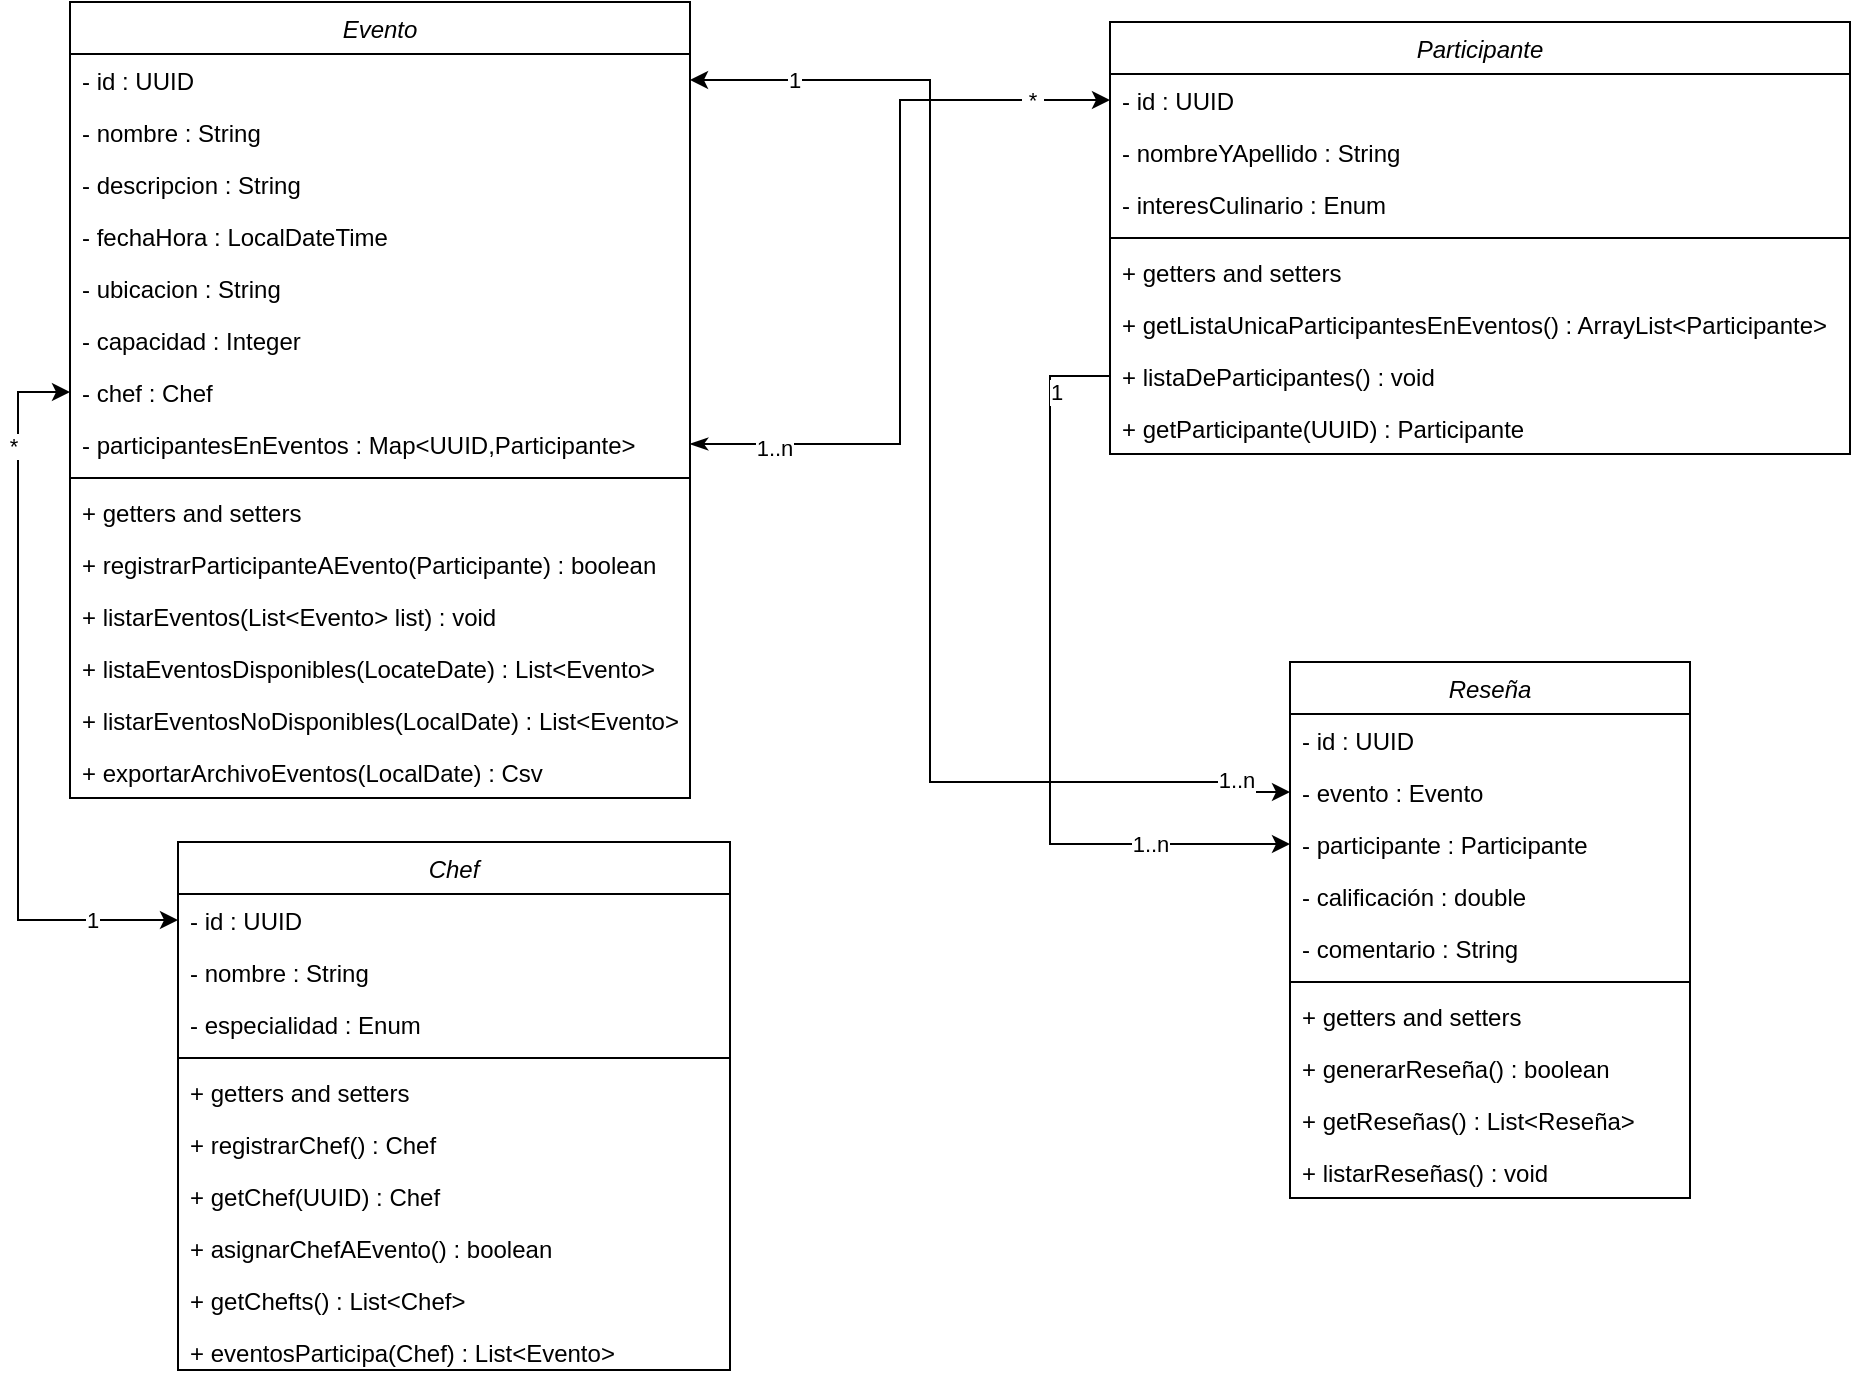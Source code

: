 <mxfile version="23.1.5" type="device">
  <diagram id="C5RBs43oDa-KdzZeNtuy" name="Page-1">
    <mxGraphModel dx="954" dy="590" grid="1" gridSize="10" guides="1" tooltips="1" connect="1" arrows="1" fold="1" page="1" pageScale="1" pageWidth="827" pageHeight="1169" math="0" shadow="0">
      <root>
        <mxCell id="WIyWlLk6GJQsqaUBKTNV-0" />
        <mxCell id="WIyWlLk6GJQsqaUBKTNV-1" parent="WIyWlLk6GJQsqaUBKTNV-0" />
        <mxCell id="zkfFHV4jXpPFQw0GAbJ--0" value="Chef" style="swimlane;fontStyle=2;align=center;verticalAlign=top;childLayout=stackLayout;horizontal=1;startSize=26;horizontalStack=0;resizeParent=1;resizeLast=0;collapsible=1;marginBottom=0;rounded=0;shadow=0;strokeWidth=1;" parent="WIyWlLk6GJQsqaUBKTNV-1" vertex="1">
          <mxGeometry x="114" y="720" width="276" height="264" as="geometry">
            <mxRectangle x="230" y="140" width="160" height="26" as="alternateBounds" />
          </mxGeometry>
        </mxCell>
        <mxCell id="zkfFHV4jXpPFQw0GAbJ--1" value="- id : UUID" style="text;align=left;verticalAlign=top;spacingLeft=4;spacingRight=4;overflow=hidden;rotatable=0;points=[[0,0.5],[1,0.5]];portConstraint=eastwest;" parent="zkfFHV4jXpPFQw0GAbJ--0" vertex="1">
          <mxGeometry y="26" width="276" height="26" as="geometry" />
        </mxCell>
        <mxCell id="KGZuncBPhr11wPIyPdsB-3" value="- nombre : String" style="text;align=left;verticalAlign=top;spacingLeft=4;spacingRight=4;overflow=hidden;rotatable=0;points=[[0,0.5],[1,0.5]];portConstraint=eastwest;" parent="zkfFHV4jXpPFQw0GAbJ--0" vertex="1">
          <mxGeometry y="52" width="276" height="26" as="geometry" />
        </mxCell>
        <mxCell id="KGZuncBPhr11wPIyPdsB-2" value="- especialidad : Enum" style="text;align=left;verticalAlign=top;spacingLeft=4;spacingRight=4;overflow=hidden;rotatable=0;points=[[0,0.5],[1,0.5]];portConstraint=eastwest;" parent="zkfFHV4jXpPFQw0GAbJ--0" vertex="1">
          <mxGeometry y="78" width="276" height="26" as="geometry" />
        </mxCell>
        <mxCell id="zkfFHV4jXpPFQw0GAbJ--4" value="" style="line;html=1;strokeWidth=1;align=left;verticalAlign=middle;spacingTop=-1;spacingLeft=3;spacingRight=3;rotatable=0;labelPosition=right;points=[];portConstraint=eastwest;" parent="zkfFHV4jXpPFQw0GAbJ--0" vertex="1">
          <mxGeometry y="104" width="276" height="8" as="geometry" />
        </mxCell>
        <mxCell id="zkfFHV4jXpPFQw0GAbJ--5" value="+ getters and setters" style="text;align=left;verticalAlign=top;spacingLeft=4;spacingRight=4;overflow=hidden;rotatable=0;points=[[0,0.5],[1,0.5]];portConstraint=eastwest;" parent="zkfFHV4jXpPFQw0GAbJ--0" vertex="1">
          <mxGeometry y="112" width="276" height="26" as="geometry" />
        </mxCell>
        <mxCell id="-o95lom4peiF-2TDfs_D-2" value="+ registrarChef() : Chef" style="text;align=left;verticalAlign=top;spacingLeft=4;spacingRight=4;overflow=hidden;rotatable=0;points=[[0,0.5],[1,0.5]];portConstraint=eastwest;" vertex="1" parent="zkfFHV4jXpPFQw0GAbJ--0">
          <mxGeometry y="138" width="276" height="26" as="geometry" />
        </mxCell>
        <mxCell id="-o95lom4peiF-2TDfs_D-7" value="+ getChef(UUID) : Chef" style="text;align=left;verticalAlign=top;spacingLeft=4;spacingRight=4;overflow=hidden;rotatable=0;points=[[0,0.5],[1,0.5]];portConstraint=eastwest;" vertex="1" parent="zkfFHV4jXpPFQw0GAbJ--0">
          <mxGeometry y="164" width="276" height="26" as="geometry" />
        </mxCell>
        <mxCell id="-o95lom4peiF-2TDfs_D-3" value="+ asignarChefAEvento() : boolean" style="text;align=left;verticalAlign=top;spacingLeft=4;spacingRight=4;overflow=hidden;rotatable=0;points=[[0,0.5],[1,0.5]];portConstraint=eastwest;" vertex="1" parent="zkfFHV4jXpPFQw0GAbJ--0">
          <mxGeometry y="190" width="276" height="26" as="geometry" />
        </mxCell>
        <mxCell id="-o95lom4peiF-2TDfs_D-5" value="+ getChefts() : List&lt;Chef&gt;" style="text;align=left;verticalAlign=top;spacingLeft=4;spacingRight=4;overflow=hidden;rotatable=0;points=[[0,0.5],[1,0.5]];portConstraint=eastwest;" vertex="1" parent="zkfFHV4jXpPFQw0GAbJ--0">
          <mxGeometry y="216" width="276" height="26" as="geometry" />
        </mxCell>
        <mxCell id="-o95lom4peiF-2TDfs_D-0" value="+ eventosParticipa(Chef) : List&lt;Evento&gt;" style="text;align=left;verticalAlign=top;spacingLeft=4;spacingRight=4;overflow=hidden;rotatable=0;points=[[0,0.5],[1,0.5]];portConstraint=eastwest;" vertex="1" parent="zkfFHV4jXpPFQw0GAbJ--0">
          <mxGeometry y="242" width="276" height="22" as="geometry" />
        </mxCell>
        <mxCell id="L-wcOWw1PUIB1mRJXQNM-1" value="Evento" style="swimlane;fontStyle=2;align=center;verticalAlign=top;childLayout=stackLayout;horizontal=1;startSize=26;horizontalStack=0;resizeParent=1;resizeLast=0;collapsible=1;marginBottom=0;rounded=0;shadow=0;strokeWidth=1;" parent="WIyWlLk6GJQsqaUBKTNV-1" vertex="1">
          <mxGeometry x="60" y="300" width="310" height="398" as="geometry">
            <mxRectangle x="230" y="140" width="160" height="26" as="alternateBounds" />
          </mxGeometry>
        </mxCell>
        <mxCell id="L-wcOWw1PUIB1mRJXQNM-2" value="- id : UUID" style="text;align=left;verticalAlign=top;spacingLeft=4;spacingRight=4;overflow=hidden;rotatable=0;points=[[0,0.5],[1,0.5]];portConstraint=eastwest;" parent="L-wcOWw1PUIB1mRJXQNM-1" vertex="1">
          <mxGeometry y="26" width="310" height="26" as="geometry" />
        </mxCell>
        <mxCell id="L-wcOWw1PUIB1mRJXQNM-10" value="- nombre : String" style="text;align=left;verticalAlign=top;spacingLeft=4;spacingRight=4;overflow=hidden;rotatable=0;points=[[0,0.5],[1,0.5]];portConstraint=eastwest;" parent="L-wcOWw1PUIB1mRJXQNM-1" vertex="1">
          <mxGeometry y="52" width="310" height="26" as="geometry" />
        </mxCell>
        <mxCell id="L-wcOWw1PUIB1mRJXQNM-9" value="- descripcion : String" style="text;align=left;verticalAlign=top;spacingLeft=4;spacingRight=4;overflow=hidden;rotatable=0;points=[[0,0.5],[1,0.5]];portConstraint=eastwest;" parent="L-wcOWw1PUIB1mRJXQNM-1" vertex="1">
          <mxGeometry y="78" width="310" height="26" as="geometry" />
        </mxCell>
        <mxCell id="L-wcOWw1PUIB1mRJXQNM-11" value="- fechaHora : LocalDateTime" style="text;align=left;verticalAlign=top;spacingLeft=4;spacingRight=4;overflow=hidden;rotatable=0;points=[[0,0.5],[1,0.5]];portConstraint=eastwest;" parent="L-wcOWw1PUIB1mRJXQNM-1" vertex="1">
          <mxGeometry y="104" width="310" height="26" as="geometry" />
        </mxCell>
        <mxCell id="L-wcOWw1PUIB1mRJXQNM-12" value="- ubicacion : String" style="text;align=left;verticalAlign=top;spacingLeft=4;spacingRight=4;overflow=hidden;rotatable=0;points=[[0,0.5],[1,0.5]];portConstraint=eastwest;" parent="L-wcOWw1PUIB1mRJXQNM-1" vertex="1">
          <mxGeometry y="130" width="310" height="26" as="geometry" />
        </mxCell>
        <mxCell id="L-wcOWw1PUIB1mRJXQNM-13" value="- capacidad : Integer" style="text;align=left;verticalAlign=top;spacingLeft=4;spacingRight=4;overflow=hidden;rotatable=0;points=[[0,0.5],[1,0.5]];portConstraint=eastwest;" parent="L-wcOWw1PUIB1mRJXQNM-1" vertex="1">
          <mxGeometry y="156" width="310" height="26" as="geometry" />
        </mxCell>
        <mxCell id="L-wcOWw1PUIB1mRJXQNM-14" value="- chef : Chef" style="text;align=left;verticalAlign=top;spacingLeft=4;spacingRight=4;overflow=hidden;rotatable=0;points=[[0,0.5],[1,0.5]];portConstraint=eastwest;" parent="L-wcOWw1PUIB1mRJXQNM-1" vertex="1">
          <mxGeometry y="182" width="310" height="26" as="geometry" />
        </mxCell>
        <mxCell id="SYPBV0uicCHIOYa86j9V-1" value="- participantesEnEventos : Map&lt;UUID,Participante&gt;" style="text;align=left;verticalAlign=top;spacingLeft=4;spacingRight=4;overflow=hidden;rotatable=0;points=[[0,0.5],[1,0.5]];portConstraint=eastwest;" parent="L-wcOWw1PUIB1mRJXQNM-1" vertex="1">
          <mxGeometry y="208" width="310" height="26" as="geometry" />
        </mxCell>
        <mxCell id="L-wcOWw1PUIB1mRJXQNM-3" value="" style="line;html=1;strokeWidth=1;align=left;verticalAlign=middle;spacingTop=-1;spacingLeft=3;spacingRight=3;rotatable=0;labelPosition=right;points=[];portConstraint=eastwest;" parent="L-wcOWw1PUIB1mRJXQNM-1" vertex="1">
          <mxGeometry y="234" width="310" height="8" as="geometry" />
        </mxCell>
        <mxCell id="L-wcOWw1PUIB1mRJXQNM-4" value="+ getters and setters" style="text;align=left;verticalAlign=top;spacingLeft=4;spacingRight=4;overflow=hidden;rotatable=0;points=[[0,0.5],[1,0.5]];portConstraint=eastwest;" parent="L-wcOWw1PUIB1mRJXQNM-1" vertex="1">
          <mxGeometry y="242" width="310" height="26" as="geometry" />
        </mxCell>
        <mxCell id="-o95lom4peiF-2TDfs_D-1" value="+ registrarParticipanteAEvento(Participante) : boolean" style="text;align=left;verticalAlign=top;spacingLeft=4;spacingRight=4;overflow=hidden;rotatable=0;points=[[0,0.5],[1,0.5]];portConstraint=eastwest;" vertex="1" parent="L-wcOWw1PUIB1mRJXQNM-1">
          <mxGeometry y="268" width="310" height="26" as="geometry" />
        </mxCell>
        <mxCell id="-o95lom4peiF-2TDfs_D-37" value="+ listarEventos(List&lt;Evento&gt; list) : void" style="text;align=left;verticalAlign=top;spacingLeft=4;spacingRight=4;overflow=hidden;rotatable=0;points=[[0,0.5],[1,0.5]];portConstraint=eastwest;" vertex="1" parent="L-wcOWw1PUIB1mRJXQNM-1">
          <mxGeometry y="294" width="310" height="26" as="geometry" />
        </mxCell>
        <mxCell id="-o95lom4peiF-2TDfs_D-33" value="+ listaEventosDisponibles(LocateDate) : List&lt;Evento&gt;" style="text;align=left;verticalAlign=top;spacingLeft=4;spacingRight=4;overflow=hidden;rotatable=0;points=[[0,0.5],[1,0.5]];portConstraint=eastwest;" vertex="1" parent="L-wcOWw1PUIB1mRJXQNM-1">
          <mxGeometry y="320" width="310" height="26" as="geometry" />
        </mxCell>
        <mxCell id="-o95lom4peiF-2TDfs_D-35" value="+ listarEventosNoDisponibles(LocalDate) : List&lt;Evento&gt;" style="text;align=left;verticalAlign=top;spacingLeft=4;spacingRight=4;overflow=hidden;rotatable=0;points=[[0,0.5],[1,0.5]];portConstraint=eastwest;" vertex="1" parent="L-wcOWw1PUIB1mRJXQNM-1">
          <mxGeometry y="346" width="310" height="26" as="geometry" />
        </mxCell>
        <mxCell id="0cnOEByZw1m67d4b2Y_T-19" value="+ exportarArchivoEventos(LocalDate) : Csv" style="text;align=left;verticalAlign=top;spacingLeft=4;spacingRight=4;overflow=hidden;rotatable=0;points=[[0,0.5],[1,0.5]];portConstraint=eastwest;" parent="L-wcOWw1PUIB1mRJXQNM-1" vertex="1">
          <mxGeometry y="372" width="310" height="26" as="geometry" />
        </mxCell>
        <mxCell id="L-wcOWw1PUIB1mRJXQNM-5" value="Participante" style="swimlane;fontStyle=2;align=center;verticalAlign=top;childLayout=stackLayout;horizontal=1;startSize=26;horizontalStack=0;resizeParent=1;resizeLast=0;collapsible=1;marginBottom=0;rounded=0;shadow=0;strokeWidth=1;" parent="WIyWlLk6GJQsqaUBKTNV-1" vertex="1">
          <mxGeometry x="580" y="310" width="370" height="216" as="geometry">
            <mxRectangle x="230" y="140" width="160" height="26" as="alternateBounds" />
          </mxGeometry>
        </mxCell>
        <mxCell id="L-wcOWw1PUIB1mRJXQNM-6" value="- id : UUID" style="text;align=left;verticalAlign=top;spacingLeft=4;spacingRight=4;overflow=hidden;rotatable=0;points=[[0,0.5],[1,0.5]];portConstraint=eastwest;" parent="L-wcOWw1PUIB1mRJXQNM-5" vertex="1">
          <mxGeometry y="26" width="370" height="26" as="geometry" />
        </mxCell>
        <mxCell id="L-wcOWw1PUIB1mRJXQNM-18" value="- nombreYApellido : String" style="text;align=left;verticalAlign=top;spacingLeft=4;spacingRight=4;overflow=hidden;rotatable=0;points=[[0,0.5],[1,0.5]];portConstraint=eastwest;" parent="L-wcOWw1PUIB1mRJXQNM-5" vertex="1">
          <mxGeometry y="52" width="370" height="26" as="geometry" />
        </mxCell>
        <mxCell id="L-wcOWw1PUIB1mRJXQNM-17" value="- interesCulinario : Enum" style="text;align=left;verticalAlign=top;spacingLeft=4;spacingRight=4;overflow=hidden;rotatable=0;points=[[0,0.5],[1,0.5]];portConstraint=eastwest;" parent="L-wcOWw1PUIB1mRJXQNM-5" vertex="1">
          <mxGeometry y="78" width="370" height="26" as="geometry" />
        </mxCell>
        <mxCell id="L-wcOWw1PUIB1mRJXQNM-7" value="" style="line;html=1;strokeWidth=1;align=left;verticalAlign=middle;spacingTop=-1;spacingLeft=3;spacingRight=3;rotatable=0;labelPosition=right;points=[];portConstraint=eastwest;" parent="L-wcOWw1PUIB1mRJXQNM-5" vertex="1">
          <mxGeometry y="104" width="370" height="8" as="geometry" />
        </mxCell>
        <mxCell id="L-wcOWw1PUIB1mRJXQNM-8" value="+ getters and setters" style="text;align=left;verticalAlign=top;spacingLeft=4;spacingRight=4;overflow=hidden;rotatable=0;points=[[0,0.5],[1,0.5]];portConstraint=eastwest;" parent="L-wcOWw1PUIB1mRJXQNM-5" vertex="1">
          <mxGeometry y="112" width="370" height="26" as="geometry" />
        </mxCell>
        <mxCell id="-o95lom4peiF-2TDfs_D-22" value="+ getListaUnicaParticipantesEnEventos() : ArrayList&lt;Participante&gt;" style="text;align=left;verticalAlign=top;spacingLeft=4;spacingRight=4;overflow=hidden;rotatable=0;points=[[0,0.5],[1,0.5]];portConstraint=eastwest;" vertex="1" parent="L-wcOWw1PUIB1mRJXQNM-5">
          <mxGeometry y="138" width="370" height="26" as="geometry" />
        </mxCell>
        <mxCell id="-o95lom4peiF-2TDfs_D-31" value="+ listaDeParticipantes() : void" style="text;align=left;verticalAlign=top;spacingLeft=4;spacingRight=4;overflow=hidden;rotatable=0;points=[[0,0.5],[1,0.5]];portConstraint=eastwest;" vertex="1" parent="L-wcOWw1PUIB1mRJXQNM-5">
          <mxGeometry y="164" width="370" height="26" as="geometry" />
        </mxCell>
        <mxCell id="-o95lom4peiF-2TDfs_D-24" value="+ getParticipante(UUID) : Participante" style="text;align=left;verticalAlign=top;spacingLeft=4;spacingRight=4;overflow=hidden;rotatable=0;points=[[0,0.5],[1,0.5]];portConstraint=eastwest;" vertex="1" parent="L-wcOWw1PUIB1mRJXQNM-5">
          <mxGeometry y="190" width="370" height="26" as="geometry" />
        </mxCell>
        <mxCell id="KGZuncBPhr11wPIyPdsB-4" value="Reseña" style="swimlane;fontStyle=2;align=center;verticalAlign=top;childLayout=stackLayout;horizontal=1;startSize=26;horizontalStack=0;resizeParent=1;resizeLast=0;collapsible=1;marginBottom=0;rounded=0;shadow=0;strokeWidth=1;" parent="WIyWlLk6GJQsqaUBKTNV-1" vertex="1">
          <mxGeometry x="670" y="630" width="200" height="268" as="geometry">
            <mxRectangle x="230" y="140" width="160" height="26" as="alternateBounds" />
          </mxGeometry>
        </mxCell>
        <mxCell id="KGZuncBPhr11wPIyPdsB-5" value="- id : UUID" style="text;align=left;verticalAlign=top;spacingLeft=4;spacingRight=4;overflow=hidden;rotatable=0;points=[[0,0.5],[1,0.5]];portConstraint=eastwest;" parent="KGZuncBPhr11wPIyPdsB-4" vertex="1">
          <mxGeometry y="26" width="200" height="26" as="geometry" />
        </mxCell>
        <mxCell id="KGZuncBPhr11wPIyPdsB-6" value="- evento : Evento" style="text;align=left;verticalAlign=top;spacingLeft=4;spacingRight=4;overflow=hidden;rotatable=0;points=[[0,0.5],[1,0.5]];portConstraint=eastwest;" parent="KGZuncBPhr11wPIyPdsB-4" vertex="1">
          <mxGeometry y="52" width="200" height="26" as="geometry" />
        </mxCell>
        <mxCell id="KGZuncBPhr11wPIyPdsB-7" value="- participante : Participante" style="text;align=left;verticalAlign=top;spacingLeft=4;spacingRight=4;overflow=hidden;rotatable=0;points=[[0,0.5],[1,0.5]];portConstraint=eastwest;" parent="KGZuncBPhr11wPIyPdsB-4" vertex="1">
          <mxGeometry y="78" width="200" height="26" as="geometry" />
        </mxCell>
        <mxCell id="KGZuncBPhr11wPIyPdsB-8" value="- calificación : double" style="text;align=left;verticalAlign=top;spacingLeft=4;spacingRight=4;overflow=hidden;rotatable=0;points=[[0,0.5],[1,0.5]];portConstraint=eastwest;" parent="KGZuncBPhr11wPIyPdsB-4" vertex="1">
          <mxGeometry y="104" width="200" height="26" as="geometry" />
        </mxCell>
        <mxCell id="KGZuncBPhr11wPIyPdsB-11" value="- comentario : String" style="text;align=left;verticalAlign=top;spacingLeft=4;spacingRight=4;overflow=hidden;rotatable=0;points=[[0,0.5],[1,0.5]];portConstraint=eastwest;" parent="KGZuncBPhr11wPIyPdsB-4" vertex="1">
          <mxGeometry y="130" width="200" height="26" as="geometry" />
        </mxCell>
        <mxCell id="KGZuncBPhr11wPIyPdsB-9" value="" style="line;html=1;strokeWidth=1;align=left;verticalAlign=middle;spacingTop=-1;spacingLeft=3;spacingRight=3;rotatable=0;labelPosition=right;points=[];portConstraint=eastwest;" parent="KGZuncBPhr11wPIyPdsB-4" vertex="1">
          <mxGeometry y="156" width="200" height="8" as="geometry" />
        </mxCell>
        <mxCell id="KGZuncBPhr11wPIyPdsB-10" value="+ getters and setters" style="text;align=left;verticalAlign=top;spacingLeft=4;spacingRight=4;overflow=hidden;rotatable=0;points=[[0,0.5],[1,0.5]];portConstraint=eastwest;" parent="KGZuncBPhr11wPIyPdsB-4" vertex="1">
          <mxGeometry y="164" width="200" height="26" as="geometry" />
        </mxCell>
        <mxCell id="0cnOEByZw1m67d4b2Y_T-16" value="+ generarReseña() : boolean" style="text;align=left;verticalAlign=top;spacingLeft=4;spacingRight=4;overflow=hidden;rotatable=0;points=[[0,0.5],[1,0.5]];portConstraint=eastwest;" parent="KGZuncBPhr11wPIyPdsB-4" vertex="1">
          <mxGeometry y="190" width="200" height="26" as="geometry" />
        </mxCell>
        <mxCell id="-o95lom4peiF-2TDfs_D-28" value="+ getReseñas() : List&lt;Reseña&gt;" style="text;align=left;verticalAlign=top;spacingLeft=4;spacingRight=4;overflow=hidden;rotatable=0;points=[[0,0.5],[1,0.5]];portConstraint=eastwest;" vertex="1" parent="KGZuncBPhr11wPIyPdsB-4">
          <mxGeometry y="216" width="200" height="26" as="geometry" />
        </mxCell>
        <mxCell id="-o95lom4peiF-2TDfs_D-29" value="+ listarReseñas() : void" style="text;align=left;verticalAlign=top;spacingLeft=4;spacingRight=4;overflow=hidden;rotatable=0;points=[[0,0.5],[1,0.5]];portConstraint=eastwest;" vertex="1" parent="KGZuncBPhr11wPIyPdsB-4">
          <mxGeometry y="242" width="200" height="26" as="geometry" />
        </mxCell>
        <mxCell id="0cnOEByZw1m67d4b2Y_T-1" style="rounded=0;orthogonalLoop=1;jettySize=auto;html=1;exitX=0;exitY=0.5;exitDx=0;exitDy=0;entryX=0;entryY=0.5;entryDx=0;entryDy=0;edgeStyle=orthogonalEdgeStyle;startArrow=classic;startFill=1;" parent="WIyWlLk6GJQsqaUBKTNV-1" source="L-wcOWw1PUIB1mRJXQNM-14" target="zkfFHV4jXpPFQw0GAbJ--1" edge="1">
          <mxGeometry relative="1" as="geometry">
            <Array as="points">
              <mxPoint x="34" y="495" />
              <mxPoint x="34" y="759" />
            </Array>
          </mxGeometry>
        </mxCell>
        <mxCell id="-o95lom4peiF-2TDfs_D-18" value="*&amp;nbsp;" style="edgeLabel;html=1;align=center;verticalAlign=middle;resizable=0;points=[];" vertex="1" connectable="0" parent="0cnOEByZw1m67d4b2Y_T-1">
          <mxGeometry x="-0.714" y="-1" relative="1" as="geometry">
            <mxPoint as="offset" />
          </mxGeometry>
        </mxCell>
        <mxCell id="-o95lom4peiF-2TDfs_D-19" value="1" style="edgeLabel;html=1;align=center;verticalAlign=middle;resizable=0;points=[];" vertex="1" connectable="0" parent="0cnOEByZw1m67d4b2Y_T-1">
          <mxGeometry x="0.768" relative="1" as="geometry">
            <mxPoint as="offset" />
          </mxGeometry>
        </mxCell>
        <mxCell id="SYPBV0uicCHIOYa86j9V-0" style="edgeStyle=orthogonalEdgeStyle;rounded=0;orthogonalLoop=1;jettySize=auto;html=1;exitX=1;exitY=0.5;exitDx=0;exitDy=0;startArrow=classicThin;startFill=1;" parent="WIyWlLk6GJQsqaUBKTNV-1" source="SYPBV0uicCHIOYa86j9V-1" target="L-wcOWw1PUIB1mRJXQNM-6" edge="1">
          <mxGeometry relative="1" as="geometry" />
        </mxCell>
        <mxCell id="-o95lom4peiF-2TDfs_D-16" value="&amp;nbsp;*&amp;nbsp;" style="edgeLabel;html=1;align=center;verticalAlign=middle;resizable=0;points=[];" vertex="1" connectable="0" parent="SYPBV0uicCHIOYa86j9V-0">
          <mxGeometry x="0.795" relative="1" as="geometry">
            <mxPoint as="offset" />
          </mxGeometry>
        </mxCell>
        <mxCell id="-o95lom4peiF-2TDfs_D-17" value="1..n" style="edgeLabel;html=1;align=center;verticalAlign=middle;resizable=0;points=[];" vertex="1" connectable="0" parent="SYPBV0uicCHIOYa86j9V-0">
          <mxGeometry x="-0.784" y="-2" relative="1" as="geometry">
            <mxPoint as="offset" />
          </mxGeometry>
        </mxCell>
        <mxCell id="-o95lom4peiF-2TDfs_D-9" style="edgeStyle=orthogonalEdgeStyle;rounded=0;orthogonalLoop=1;jettySize=auto;html=1;startArrow=classic;startFill=1;entryX=0;entryY=0.5;entryDx=0;entryDy=0;" edge="1" parent="WIyWlLk6GJQsqaUBKTNV-1" source="L-wcOWw1PUIB1mRJXQNM-2" target="KGZuncBPhr11wPIyPdsB-6">
          <mxGeometry relative="1" as="geometry">
            <Array as="points">
              <mxPoint x="490" y="339" />
              <mxPoint x="490" y="690" />
              <mxPoint x="650" y="690" />
              <mxPoint x="650" y="695" />
            </Array>
          </mxGeometry>
        </mxCell>
        <mxCell id="-o95lom4peiF-2TDfs_D-12" value="1" style="edgeLabel;html=1;align=center;verticalAlign=middle;resizable=0;points=[];" vertex="1" connectable="0" parent="-o95lom4peiF-2TDfs_D-9">
          <mxGeometry x="-0.843" relative="1" as="geometry">
            <mxPoint as="offset" />
          </mxGeometry>
        </mxCell>
        <mxCell id="-o95lom4peiF-2TDfs_D-13" value="1..n" style="edgeLabel;html=1;align=center;verticalAlign=middle;resizable=0;points=[];" vertex="1" connectable="0" parent="-o95lom4peiF-2TDfs_D-9">
          <mxGeometry x="0.902" y="1" relative="1" as="geometry">
            <mxPoint as="offset" />
          </mxGeometry>
        </mxCell>
        <mxCell id="-o95lom4peiF-2TDfs_D-25" style="edgeStyle=orthogonalEdgeStyle;rounded=0;orthogonalLoop=1;jettySize=auto;html=1;exitX=0;exitY=0.5;exitDx=0;exitDy=0;" edge="1" parent="WIyWlLk6GJQsqaUBKTNV-1" source="-o95lom4peiF-2TDfs_D-24" target="KGZuncBPhr11wPIyPdsB-7">
          <mxGeometry relative="1" as="geometry">
            <Array as="points">
              <mxPoint x="550" y="487" />
              <mxPoint x="550" y="721" />
            </Array>
          </mxGeometry>
        </mxCell>
        <mxCell id="-o95lom4peiF-2TDfs_D-26" value="1" style="edgeLabel;html=1;align=center;verticalAlign=middle;resizable=0;points=[];" vertex="1" connectable="0" parent="-o95lom4peiF-2TDfs_D-25">
          <mxGeometry x="-0.687" y="3" relative="1" as="geometry">
            <mxPoint as="offset" />
          </mxGeometry>
        </mxCell>
        <mxCell id="-o95lom4peiF-2TDfs_D-27" value="1..n" style="edgeLabel;html=1;align=center;verticalAlign=middle;resizable=0;points=[];" vertex="1" connectable="0" parent="-o95lom4peiF-2TDfs_D-25">
          <mxGeometry x="0.659" relative="1" as="geometry">
            <mxPoint as="offset" />
          </mxGeometry>
        </mxCell>
      </root>
    </mxGraphModel>
  </diagram>
</mxfile>
